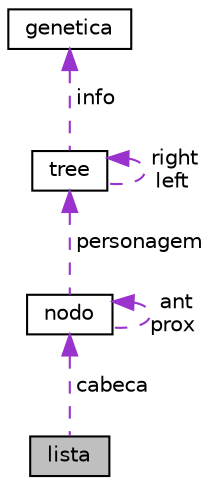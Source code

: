 digraph "lista"
{
  edge [fontname="Helvetica",fontsize="10",labelfontname="Helvetica",labelfontsize="10"];
  node [fontname="Helvetica",fontsize="10",shape=record];
  Node1 [label="lista",height=0.2,width=0.4,color="black", fillcolor="grey75", style="filled", fontcolor="black"];
  Node2 -> Node1 [dir="back",color="darkorchid3",fontsize="10",style="dashed",label=" cabeca" ,fontname="Helvetica"];
  Node2 [label="nodo",height=0.2,width=0.4,color="black", fillcolor="white", style="filled",URL="$structnodo.html"];
  Node2 -> Node2 [dir="back",color="darkorchid3",fontsize="10",style="dashed",label=" ant\nprox" ,fontname="Helvetica"];
  Node3 -> Node2 [dir="back",color="darkorchid3",fontsize="10",style="dashed",label=" personagem" ,fontname="Helvetica"];
  Node3 [label="tree",height=0.2,width=0.4,color="black", fillcolor="white", style="filled",URL="$structtree.html"];
  Node3 -> Node3 [dir="back",color="darkorchid3",fontsize="10",style="dashed",label=" right\nleft" ,fontname="Helvetica"];
  Node4 -> Node3 [dir="back",color="darkorchid3",fontsize="10",style="dashed",label=" info" ,fontname="Helvetica"];
  Node4 [label="genetica",height=0.2,width=0.4,color="black", fillcolor="white", style="filled",URL="$structgenetica.html"];
}
